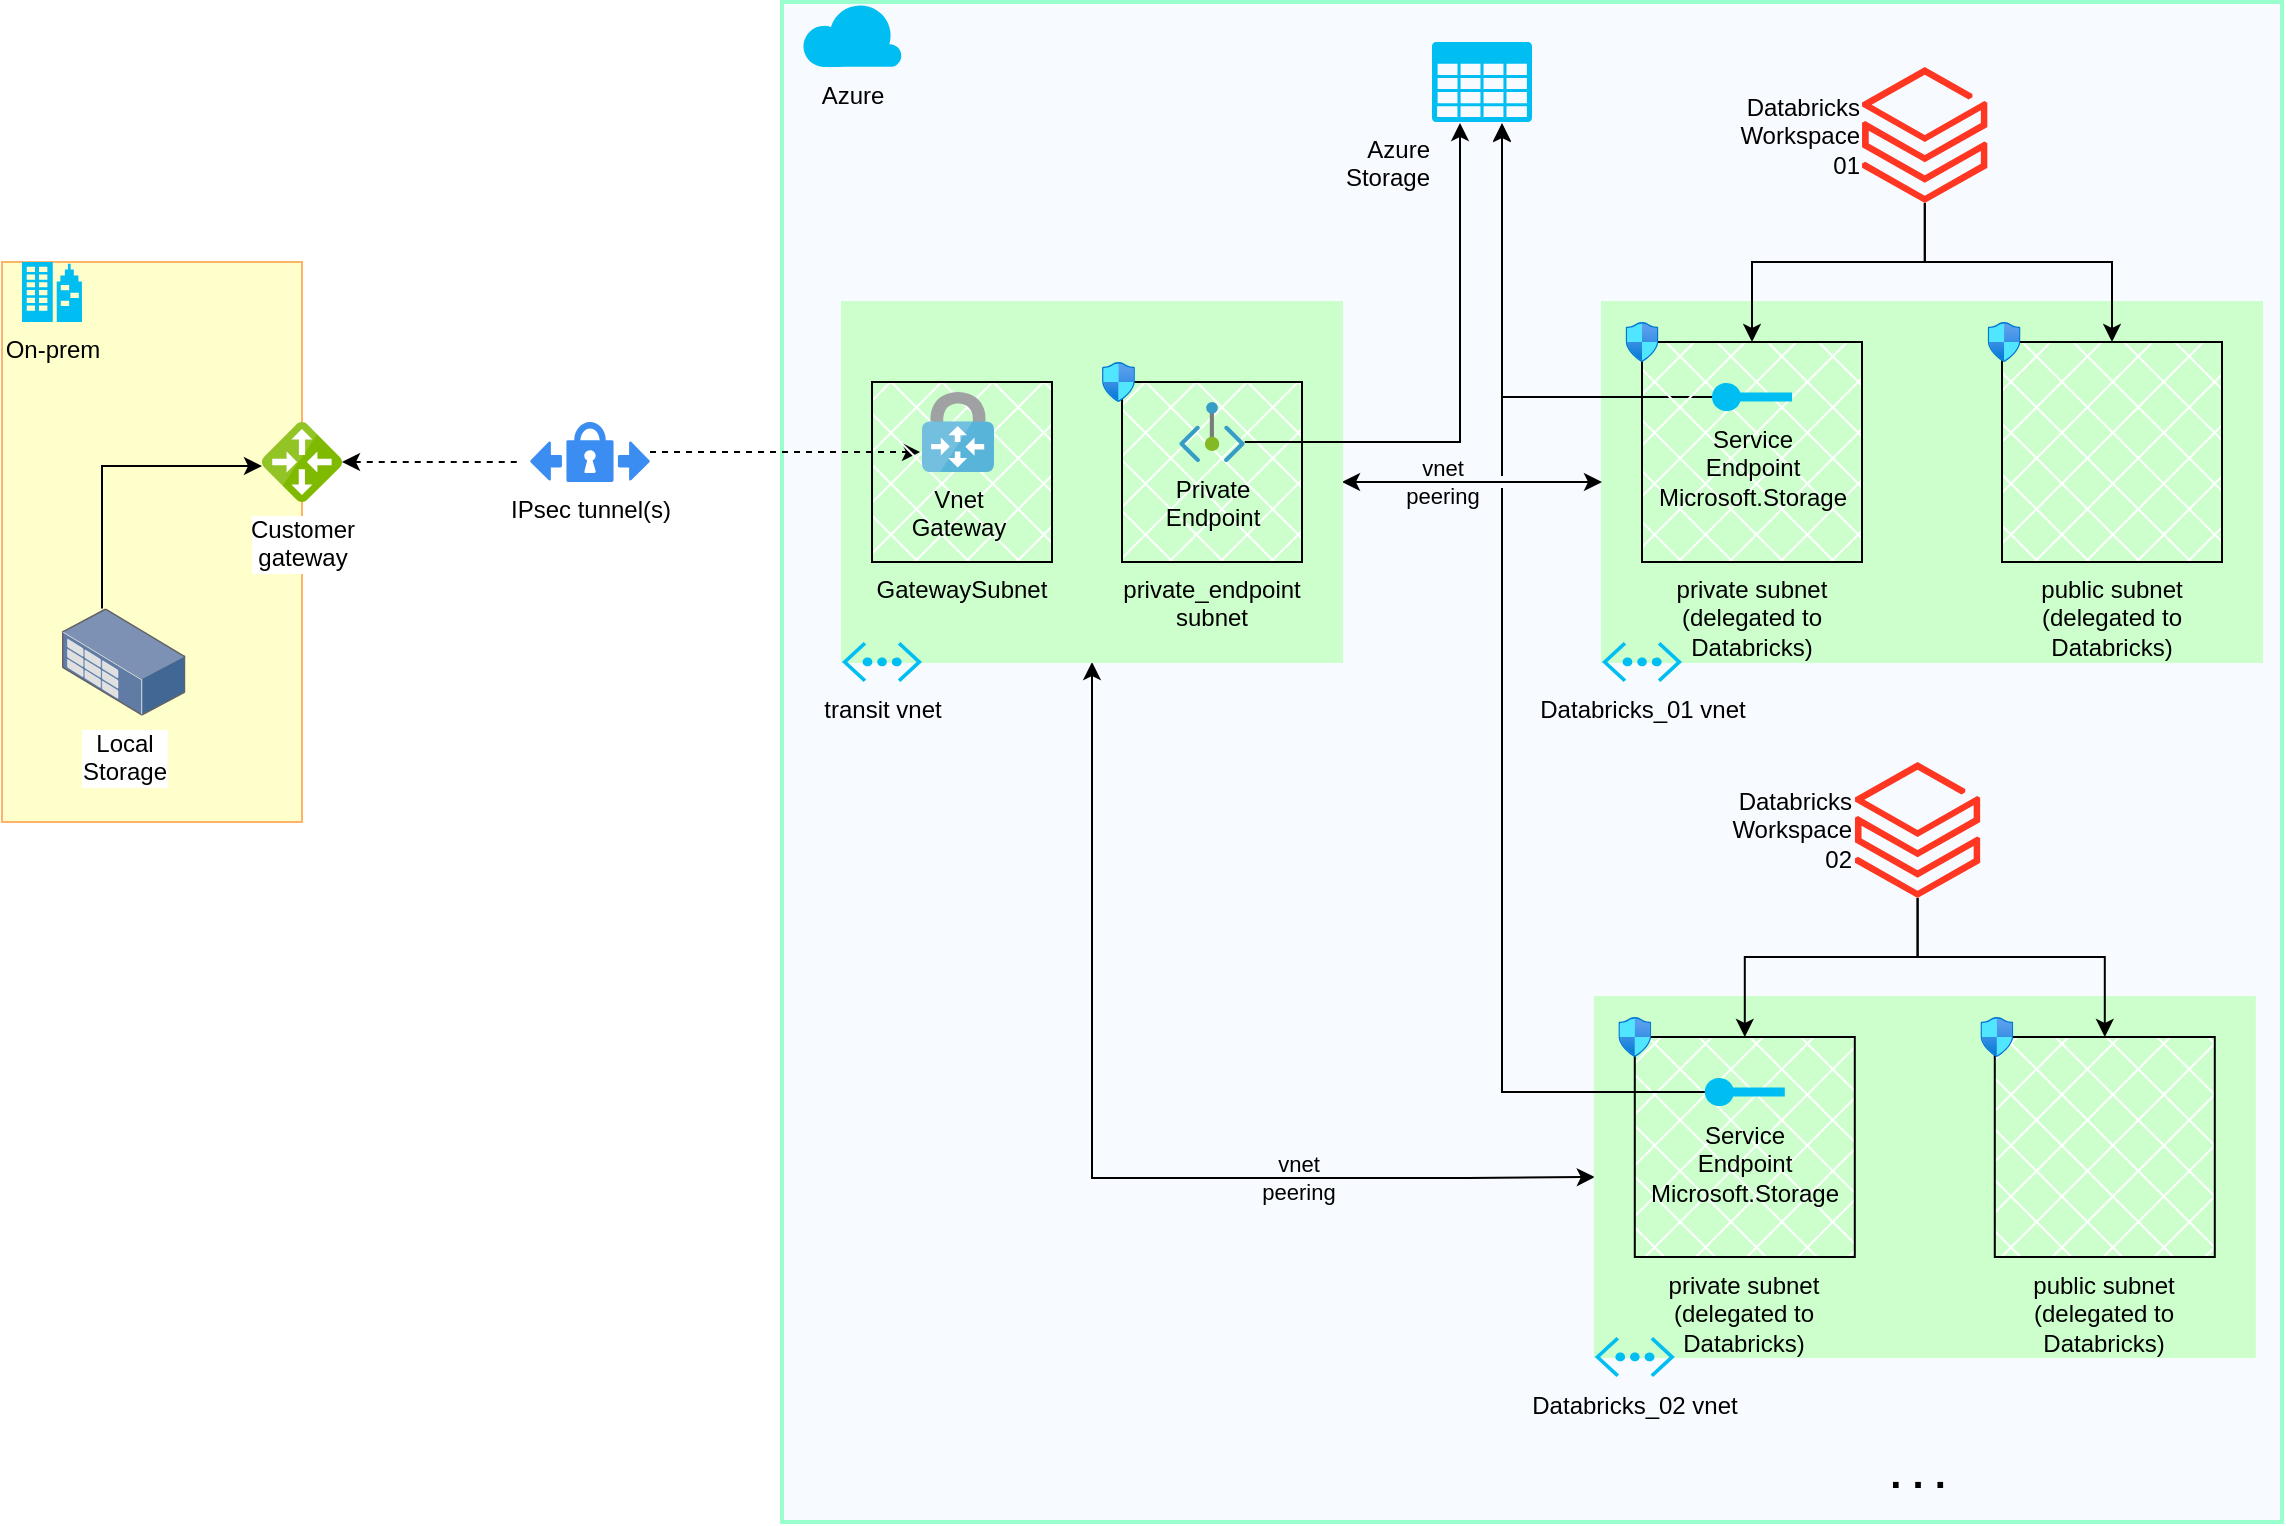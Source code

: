 <mxfile version="22.1.16" type="device">
  <diagram name="Page-1" id="wlpCGRaCWPYndiIkK6_C">
    <mxGraphModel dx="880" dy="1637" grid="1" gridSize="10" guides="1" tooltips="1" connect="1" arrows="1" fold="1" page="1" pageScale="1" pageWidth="827" pageHeight="1169" math="0" shadow="0">
      <root>
        <mxCell id="0" />
        <mxCell id="1" parent="0" />
        <mxCell id="36lTpFecWONafMQtDg19-7" value="" style="rounded=0;whiteSpace=wrap;html=1;fillColor=#F7FAFF;strokeColor=#99FFCC;strokeWidth=2;" parent="1" vertex="1">
          <mxGeometry x="470" y="-120" width="750" height="760" as="geometry" />
        </mxCell>
        <mxCell id="36lTpFecWONafMQtDg19-27" value="" style="rounded=0;whiteSpace=wrap;html=1;fillColor=#CCFFCC;strokeColor=#CCFFCC;fillStyle=auto;" parent="1" vertex="1">
          <mxGeometry x="880" y="30" width="330" height="180" as="geometry" />
        </mxCell>
        <mxCell id="36lTpFecWONafMQtDg19-50" style="edgeStyle=orthogonalEdgeStyle;rounded=0;orthogonalLoop=1;jettySize=auto;html=1;entryX=0;entryY=0.5;entryDx=0;entryDy=0;startArrow=classic;startFill=1;" parent="1" source="36lTpFecWONafMQtDg19-18" target="36lTpFecWONafMQtDg19-27" edge="1">
          <mxGeometry relative="1" as="geometry" />
        </mxCell>
        <mxCell id="36lTpFecWONafMQtDg19-51" value="vnet&lt;br&gt;peering" style="edgeLabel;html=1;align=center;verticalAlign=middle;resizable=0;points=[];labelBackgroundColor=none;" parent="36lTpFecWONafMQtDg19-50" vertex="1" connectable="0">
          <mxGeometry x="-0.139" y="-1" relative="1" as="geometry">
            <mxPoint x="-6" y="-1" as="offset" />
          </mxGeometry>
        </mxCell>
        <mxCell id="V3IKgcKod6mP1gv3kBu5-17" style="edgeStyle=orthogonalEdgeStyle;rounded=0;orthogonalLoop=1;jettySize=auto;html=1;entryX=0;entryY=0.5;entryDx=0;entryDy=0;startArrow=classic;startFill=1;" edge="1" parent="1" source="36lTpFecWONafMQtDg19-18" target="V3IKgcKod6mP1gv3kBu5-5">
          <mxGeometry relative="1" as="geometry">
            <Array as="points">
              <mxPoint x="625" y="468" />
              <mxPoint x="813" y="468" />
            </Array>
          </mxGeometry>
        </mxCell>
        <mxCell id="V3IKgcKod6mP1gv3kBu5-18" value="vnet&lt;br&gt;peering" style="edgeLabel;html=1;align=center;verticalAlign=middle;resizable=0;points=[];labelBackgroundColor=none;" vertex="1" connectable="0" parent="V3IKgcKod6mP1gv3kBu5-17">
          <mxGeometry x="0.417" relative="1" as="geometry">
            <mxPoint as="offset" />
          </mxGeometry>
        </mxCell>
        <mxCell id="36lTpFecWONafMQtDg19-18" value="" style="rounded=0;whiteSpace=wrap;html=1;fillColor=#CCFFCC;strokeColor=#CCFFCC;fillStyle=auto;" parent="1" vertex="1">
          <mxGeometry x="500" y="30" width="250" height="180" as="geometry" />
        </mxCell>
        <mxCell id="36lTpFecWONafMQtDg19-5" value="" style="rounded=0;whiteSpace=wrap;html=1;fillColor=#FFFFCC;strokeColor=#FFB366;" parent="1" vertex="1">
          <mxGeometry x="80" y="10" width="150" height="280" as="geometry" />
        </mxCell>
        <mxCell id="36lTpFecWONafMQtDg19-6" value="On-prem" style="verticalLabelPosition=bottom;html=1;verticalAlign=top;align=center;strokeColor=none;fillColor=#00BEF2;shape=mxgraph.azure.enterprise;pointerEvents=1;" parent="1" vertex="1">
          <mxGeometry x="90" y="10" width="30" height="30" as="geometry" />
        </mxCell>
        <mxCell id="36lTpFecWONafMQtDg19-3" value="Customer&lt;br&gt;gateway" style="image;sketch=0;aspect=fixed;html=1;points=[];align=center;fontSize=12;image=img/lib/mscae/Local_Network_Gateways.svg;" parent="1" vertex="1">
          <mxGeometry x="210" y="90" width="40" height="40" as="geometry" />
        </mxCell>
        <mxCell id="36lTpFecWONafMQtDg19-44" value="" style="edgeStyle=orthogonalEdgeStyle;rounded=0;orthogonalLoop=1;jettySize=auto;html=1;dashed=1;entryX=-0.028;entryY=0.75;entryDx=0;entryDy=0;entryPerimeter=0;" parent="1" source="36lTpFecWONafMQtDg19-8" target="36lTpFecWONafMQtDg19-14" edge="1">
          <mxGeometry relative="1" as="geometry">
            <mxPoint x="550" y="105" as="targetPoint" />
          </mxGeometry>
        </mxCell>
        <mxCell id="36lTpFecWONafMQtDg19-8" value="IPsec tunnel(s)" style="sketch=0;html=1;aspect=fixed;strokeColor=none;shadow=0;fillColor=#3B8DF1;verticalAlign=top;labelPosition=center;verticalLabelPosition=bottom;shape=mxgraph.gcp2.vpn" parent="1" vertex="1">
          <mxGeometry x="344" y="90" width="60" height="30" as="geometry" />
        </mxCell>
        <mxCell id="36lTpFecWONafMQtDg19-13" style="edgeStyle=orthogonalEdgeStyle;rounded=0;orthogonalLoop=1;jettySize=auto;html=1;endArrow=none;endFill=0;dashed=1;startArrow=classic;startFill=1;" parent="1" edge="1">
          <mxGeometry relative="1" as="geometry">
            <mxPoint x="250" y="110" as="sourcePoint" />
            <mxPoint x="340" y="110" as="targetPoint" />
          </mxGeometry>
        </mxCell>
        <mxCell id="36lTpFecWONafMQtDg19-19" value="transit&amp;nbsp;vnet" style="verticalLabelPosition=bottom;html=1;verticalAlign=top;align=center;strokeColor=none;fillColor=#00BEF2;shape=mxgraph.azure.virtual_network;pointerEvents=1;" parent="1" vertex="1">
          <mxGeometry x="500" y="200" width="40" height="20" as="geometry" />
        </mxCell>
        <mxCell id="36lTpFecWONafMQtDg19-22" value="Azure&lt;br&gt;Storage" style="verticalLabelPosition=bottom;html=1;verticalAlign=top;align=right;strokeColor=none;fillColor=#00BEF2;shape=mxgraph.azure.storage;pointerEvents=1;labelPosition=left;" parent="1" vertex="1">
          <mxGeometry x="795" y="-100" width="50" height="40" as="geometry" />
        </mxCell>
        <mxCell id="36lTpFecWONafMQtDg19-23" value="Azure" style="verticalLabelPosition=bottom;html=1;verticalAlign=top;align=center;strokeColor=none;fillColor=#00BEF2;shape=mxgraph.azure.cloud;" parent="1" vertex="1">
          <mxGeometry x="480" y="-120" width="50" height="32.5" as="geometry" />
        </mxCell>
        <mxCell id="36lTpFecWONafMQtDg19-29" value="Databricks_01 vnet" style="verticalLabelPosition=bottom;html=1;verticalAlign=top;align=center;strokeColor=none;fillColor=#00BEF2;shape=mxgraph.azure.virtual_network;pointerEvents=1;" parent="1" vertex="1">
          <mxGeometry x="880" y="200" width="40" height="20" as="geometry" />
        </mxCell>
        <mxCell id="36lTpFecWONafMQtDg19-41" value="GatewaySubnet" style="rounded=0;whiteSpace=wrap;html=1;fillColor=default;fillStyle=cross-hatch;labelPosition=center;verticalLabelPosition=bottom;align=center;verticalAlign=top;" parent="1" vertex="1">
          <mxGeometry x="515" y="70" width="90" height="90" as="geometry" />
        </mxCell>
        <mxCell id="36lTpFecWONafMQtDg19-42" value="private_endpoint&lt;br&gt;subnet" style="rounded=0;whiteSpace=wrap;html=1;fillColor=default;fillStyle=cross-hatch;labelPosition=center;verticalLabelPosition=bottom;align=center;verticalAlign=top;" parent="1" vertex="1">
          <mxGeometry x="640" y="70" width="90" height="90" as="geometry" />
        </mxCell>
        <mxCell id="36lTpFecWONafMQtDg19-21" value="Private&lt;br&gt;Endpoint" style="image;aspect=fixed;html=1;points=[];align=center;fontSize=12;image=img/lib/azure2/networking/Private_Endpoint.svg;imageBackground=none;labelBackgroundColor=none;" parent="1" vertex="1">
          <mxGeometry x="668.64" y="80" width="32.73" height="30" as="geometry" />
        </mxCell>
        <mxCell id="36lTpFecWONafMQtDg19-14" value="Vnet&lt;br&gt;Gateway" style="image;sketch=0;aspect=fixed;html=1;points=[];align=center;fontSize=12;image=img/lib/mscae/VPN_Gateway.svg;labelBackgroundColor=none;" parent="1" vertex="1">
          <mxGeometry x="540" y="75" width="36" height="40" as="geometry" />
        </mxCell>
        <mxCell id="36lTpFecWONafMQtDg19-45" style="edgeStyle=orthogonalEdgeStyle;rounded=0;orthogonalLoop=1;jettySize=auto;html=1;entryX=0.28;entryY=1.013;entryDx=0;entryDy=0;entryPerimeter=0;" parent="1" source="36lTpFecWONafMQtDg19-21" target="36lTpFecWONafMQtDg19-22" edge="1">
          <mxGeometry relative="1" as="geometry">
            <Array as="points">
              <mxPoint x="809" y="100" />
            </Array>
          </mxGeometry>
        </mxCell>
        <mxCell id="36lTpFecWONafMQtDg19-46" style="edgeStyle=orthogonalEdgeStyle;rounded=0;orthogonalLoop=1;jettySize=auto;html=1;entryX=0.7;entryY=1.013;entryDx=0;entryDy=0;entryPerimeter=0;" parent="1" source="36lTpFecWONafMQtDg19-34" target="36lTpFecWONafMQtDg19-22" edge="1">
          <mxGeometry relative="1" as="geometry" />
        </mxCell>
        <mxCell id="36lTpFecWONafMQtDg19-48" value="private subnet&lt;br&gt;(delegated to&lt;br&gt;Databricks)" style="rounded=0;whiteSpace=wrap;html=1;fillColor=default;fillStyle=cross-hatch;labelPosition=center;verticalLabelPosition=bottom;align=center;verticalAlign=top;" parent="1" vertex="1">
          <mxGeometry x="900" y="50" width="110" height="110" as="geometry" />
        </mxCell>
        <mxCell id="36lTpFecWONafMQtDg19-49" value="public subnet&lt;br&gt;(delegated to&lt;br&gt;Databricks)" style="rounded=0;whiteSpace=wrap;html=1;fillColor=default;fillStyle=cross-hatch;labelPosition=center;verticalLabelPosition=bottom;align=center;verticalAlign=top;" parent="1" vertex="1">
          <mxGeometry x="1080" y="50" width="110" height="110" as="geometry" />
        </mxCell>
        <mxCell id="36lTpFecWONafMQtDg19-34" value="Service&lt;br&gt;Endpoint&lt;br&gt;Microsoft.Storage" style="verticalLabelPosition=bottom;html=1;verticalAlign=top;align=center;strokeColor=none;fillColor=#00BEF2;shape=mxgraph.azure.service_endpoint;rotation=0;" parent="1" vertex="1">
          <mxGeometry x="935" y="70" width="40" height="15" as="geometry" />
        </mxCell>
        <mxCell id="36lTpFecWONafMQtDg19-53" style="edgeStyle=orthogonalEdgeStyle;rounded=0;orthogonalLoop=1;jettySize=auto;html=1;entryX=0.5;entryY=0;entryDx=0;entryDy=0;" parent="1" source="36lTpFecWONafMQtDg19-52" target="36lTpFecWONafMQtDg19-48" edge="1">
          <mxGeometry relative="1" as="geometry">
            <Array as="points">
              <mxPoint x="1041" y="10" />
              <mxPoint x="955" y="10" />
            </Array>
          </mxGeometry>
        </mxCell>
        <mxCell id="36lTpFecWONafMQtDg19-54" style="edgeStyle=orthogonalEdgeStyle;rounded=0;orthogonalLoop=1;jettySize=auto;html=1;" parent="1" source="36lTpFecWONafMQtDg19-52" target="36lTpFecWONafMQtDg19-49" edge="1">
          <mxGeometry relative="1" as="geometry">
            <Array as="points">
              <mxPoint x="1041" y="10" />
              <mxPoint x="1135" y="10" />
            </Array>
          </mxGeometry>
        </mxCell>
        <mxCell id="36lTpFecWONafMQtDg19-52" value="Databricks&lt;br&gt;Workspace&lt;br&gt;01" style="image;aspect=fixed;html=1;points=[];align=right;fontSize=12;image=img/lib/azure2/analytics/Azure_Databricks.svg;labelBackgroundColor=none;labelPosition=left;verticalLabelPosition=middle;verticalAlign=middle;" parent="1" vertex="1">
          <mxGeometry x="1010" y="-87.5" width="62.8" height="68" as="geometry" />
        </mxCell>
        <mxCell id="36lTpFecWONafMQtDg19-55" value="" style="image;aspect=fixed;html=1;points=[];align=center;fontSize=12;image=img/lib/azure2/networking/Network_Security_Groups.svg;" parent="1" vertex="1">
          <mxGeometry x="630" y="60" width="16.47" height="20" as="geometry" />
        </mxCell>
        <mxCell id="36lTpFecWONafMQtDg19-56" value="" style="image;aspect=fixed;html=1;points=[];align=center;fontSize=12;image=img/lib/azure2/networking/Network_Security_Groups.svg;" parent="1" vertex="1">
          <mxGeometry x="891.77" y="40" width="16.47" height="20" as="geometry" />
        </mxCell>
        <mxCell id="36lTpFecWONafMQtDg19-57" value="" style="image;aspect=fixed;html=1;points=[];align=center;fontSize=12;image=img/lib/azure2/networking/Network_Security_Groups.svg;" parent="1" vertex="1">
          <mxGeometry x="1072.8" y="40" width="16.47" height="20" as="geometry" />
        </mxCell>
        <mxCell id="V3IKgcKod6mP1gv3kBu5-3" value="Local&lt;br&gt;Storage" style="image;points=[];aspect=fixed;html=1;align=center;shadow=0;dashed=0;image=img/lib/allied_telesis/storage/Datacenter_Server_Rack_Storage_Unit_Small.svg;" vertex="1" parent="1">
          <mxGeometry x="110" y="183.2" width="61.74" height="53.6" as="geometry" />
        </mxCell>
        <mxCell id="V3IKgcKod6mP1gv3kBu5-4" style="edgeStyle=orthogonalEdgeStyle;rounded=0;orthogonalLoop=1;jettySize=auto;html=1;entryX=0;entryY=0.55;entryDx=0;entryDy=0;entryPerimeter=0;" edge="1" parent="1" source="V3IKgcKod6mP1gv3kBu5-3" target="36lTpFecWONafMQtDg19-3">
          <mxGeometry relative="1" as="geometry">
            <Array as="points">
              <mxPoint x="130" y="112" />
            </Array>
          </mxGeometry>
        </mxCell>
        <mxCell id="V3IKgcKod6mP1gv3kBu5-5" value="" style="rounded=0;whiteSpace=wrap;html=1;fillColor=#CCFFCC;strokeColor=#CCFFCC;fillStyle=auto;" vertex="1" parent="1">
          <mxGeometry x="876.4" y="377.5" width="330" height="180" as="geometry" />
        </mxCell>
        <mxCell id="V3IKgcKod6mP1gv3kBu5-6" value="Databricks_02 vnet" style="verticalLabelPosition=bottom;html=1;verticalAlign=top;align=center;strokeColor=none;fillColor=#00BEF2;shape=mxgraph.azure.virtual_network;pointerEvents=1;" vertex="1" parent="1">
          <mxGeometry x="876.4" y="547.5" width="40" height="20" as="geometry" />
        </mxCell>
        <mxCell id="V3IKgcKod6mP1gv3kBu5-7" value="private subnet&lt;br&gt;(delegated to&lt;br&gt;Databricks)" style="rounded=0;whiteSpace=wrap;html=1;fillColor=default;fillStyle=cross-hatch;labelPosition=center;verticalLabelPosition=bottom;align=center;verticalAlign=top;" vertex="1" parent="1">
          <mxGeometry x="896.4" y="397.5" width="110" height="110" as="geometry" />
        </mxCell>
        <mxCell id="V3IKgcKod6mP1gv3kBu5-8" value="public subnet&lt;br&gt;(delegated to&lt;br&gt;Databricks)" style="rounded=0;whiteSpace=wrap;html=1;fillColor=default;fillStyle=cross-hatch;labelPosition=center;verticalLabelPosition=bottom;align=center;verticalAlign=top;" vertex="1" parent="1">
          <mxGeometry x="1076.4" y="397.5" width="110" height="110" as="geometry" />
        </mxCell>
        <mxCell id="V3IKgcKod6mP1gv3kBu5-9" value="Service&lt;br&gt;Endpoint&lt;br&gt;Microsoft.Storage" style="verticalLabelPosition=bottom;html=1;verticalAlign=top;align=center;strokeColor=none;fillColor=#00BEF2;shape=mxgraph.azure.service_endpoint;rotation=0;" vertex="1" parent="1">
          <mxGeometry x="931.4" y="417.5" width="40" height="15" as="geometry" />
        </mxCell>
        <mxCell id="V3IKgcKod6mP1gv3kBu5-10" style="edgeStyle=orthogonalEdgeStyle;rounded=0;orthogonalLoop=1;jettySize=auto;html=1;entryX=0.5;entryY=0;entryDx=0;entryDy=0;" edge="1" parent="1" source="V3IKgcKod6mP1gv3kBu5-12" target="V3IKgcKod6mP1gv3kBu5-7">
          <mxGeometry relative="1" as="geometry">
            <Array as="points">
              <mxPoint x="1037.4" y="357.5" />
              <mxPoint x="951.4" y="357.5" />
            </Array>
          </mxGeometry>
        </mxCell>
        <mxCell id="V3IKgcKod6mP1gv3kBu5-11" style="edgeStyle=orthogonalEdgeStyle;rounded=0;orthogonalLoop=1;jettySize=auto;html=1;" edge="1" parent="1" source="V3IKgcKod6mP1gv3kBu5-12" target="V3IKgcKod6mP1gv3kBu5-8">
          <mxGeometry relative="1" as="geometry">
            <Array as="points">
              <mxPoint x="1037.4" y="357.5" />
              <mxPoint x="1131.4" y="357.5" />
            </Array>
          </mxGeometry>
        </mxCell>
        <mxCell id="V3IKgcKod6mP1gv3kBu5-12" value="Databricks&lt;br&gt;Workspace&lt;br&gt;02" style="image;aspect=fixed;html=1;points=[];align=right;fontSize=12;image=img/lib/azure2/analytics/Azure_Databricks.svg;labelBackgroundColor=none;labelPosition=left;verticalLabelPosition=middle;verticalAlign=middle;" vertex="1" parent="1">
          <mxGeometry x="1006.4" y="260" width="62.8" height="68" as="geometry" />
        </mxCell>
        <mxCell id="V3IKgcKod6mP1gv3kBu5-13" value="" style="image;aspect=fixed;html=1;points=[];align=center;fontSize=12;image=img/lib/azure2/networking/Network_Security_Groups.svg;" vertex="1" parent="1">
          <mxGeometry x="888.17" y="387.5" width="16.47" height="20" as="geometry" />
        </mxCell>
        <mxCell id="V3IKgcKod6mP1gv3kBu5-14" value="" style="image;aspect=fixed;html=1;points=[];align=center;fontSize=12;image=img/lib/azure2/networking/Network_Security_Groups.svg;" vertex="1" parent="1">
          <mxGeometry x="1069.2" y="387.5" width="16.47" height="20" as="geometry" />
        </mxCell>
        <mxCell id="V3IKgcKod6mP1gv3kBu5-15" value="&lt;b&gt;&lt;font style=&quot;font-size: 20px;&quot;&gt;. . .&lt;/font&gt;&lt;/b&gt;" style="text;strokeColor=none;align=center;fillColor=none;html=1;verticalAlign=middle;whiteSpace=wrap;rounded=0;" vertex="1" parent="1">
          <mxGeometry x="1007.8" y="600" width="60" height="30" as="geometry" />
        </mxCell>
        <mxCell id="V3IKgcKod6mP1gv3kBu5-21" style="edgeStyle=orthogonalEdgeStyle;rounded=0;orthogonalLoop=1;jettySize=auto;html=1;entryX=0.7;entryY=1.025;entryDx=0;entryDy=0;entryPerimeter=0;jumpStyle=gap;" edge="1" parent="1" source="V3IKgcKod6mP1gv3kBu5-9" target="36lTpFecWONafMQtDg19-22">
          <mxGeometry relative="1" as="geometry" />
        </mxCell>
      </root>
    </mxGraphModel>
  </diagram>
</mxfile>
